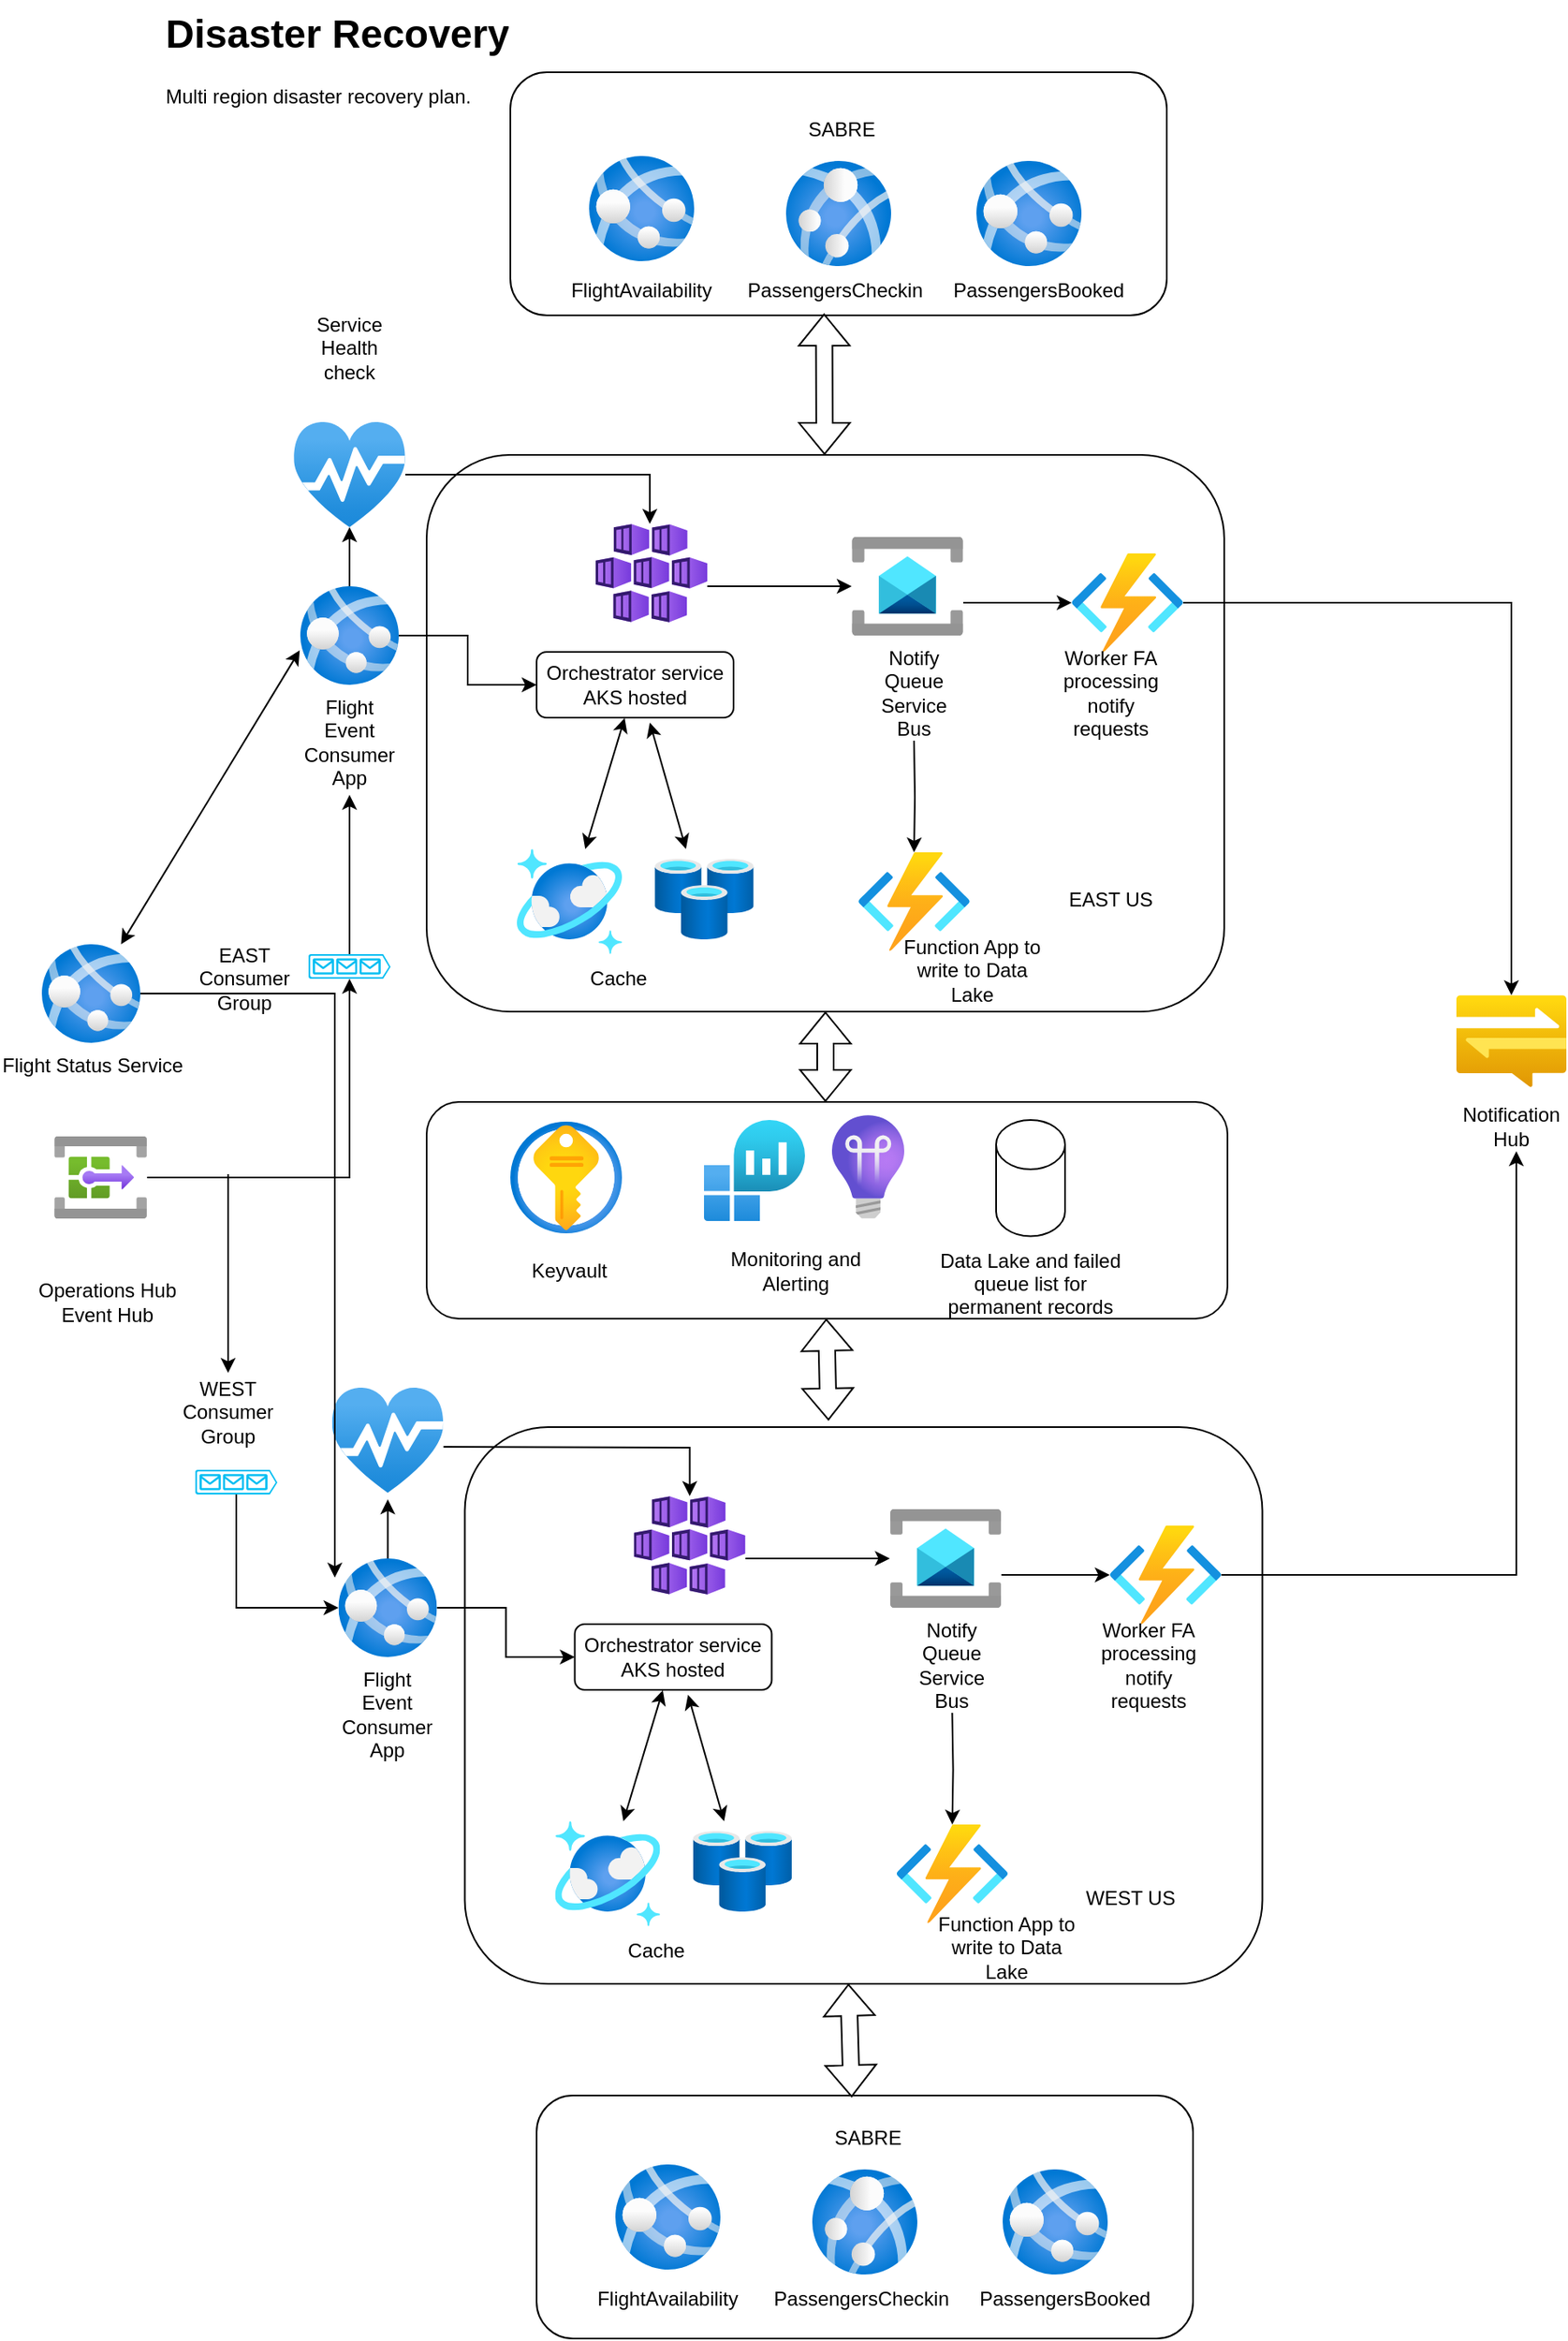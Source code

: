 <mxfile version="28.2.5">
  <diagram id="C5RBs43oDa-KdzZeNtuy" name="Page-1">
    <mxGraphModel grid="1" page="1" gridSize="11" guides="1" tooltips="1" connect="1" arrows="1" fold="1" pageScale="1" pageWidth="827" pageHeight="1169" math="0" shadow="0">
      <root>
        <mxCell id="WIyWlLk6GJQsqaUBKTNV-0" />
        <mxCell id="WIyWlLk6GJQsqaUBKTNV-1" parent="WIyWlLk6GJQsqaUBKTNV-0" />
        <mxCell id="qC6aaCz-V2yhVmoQAuTK-48" value="" style="rounded=1;whiteSpace=wrap;html=1;" vertex="1" parent="WIyWlLk6GJQsqaUBKTNV-1">
          <mxGeometry x="227" y="594" width="488" height="132" as="geometry" />
        </mxCell>
        <mxCell id="FJs2IsX_IAVPDREQglW6-9" value="" style="rounded=1;whiteSpace=wrap;html=1;" vertex="1" parent="WIyWlLk6GJQsqaUBKTNV-1">
          <mxGeometry x="227" y="200" width="486" height="339" as="geometry" />
        </mxCell>
        <mxCell id="WIyWlLk6GJQsqaUBKTNV-7" value="" style="rounded=1;whiteSpace=wrap;html=1;fontSize=12;glass=0;strokeWidth=1;shadow=0;" vertex="1" parent="WIyWlLk6GJQsqaUBKTNV-1">
          <mxGeometry x="278" y="-33" width="400" height="148" as="geometry" />
        </mxCell>
        <mxCell id="WIyWlLk6GJQsqaUBKTNV-12" value="Orchestrator service AKS hosted" style="rounded=1;whiteSpace=wrap;html=1;fontSize=12;glass=0;strokeWidth=1;shadow=0;" vertex="1" parent="WIyWlLk6GJQsqaUBKTNV-1">
          <mxGeometry x="294" y="320" width="120" height="40" as="geometry" />
        </mxCell>
        <mxCell id="FJs2IsX_IAVPDREQglW6-15" value="" style="edgeStyle=orthogonalEdgeStyle;rounded=0;orthogonalLoop=1;jettySize=auto;html=1;" edge="1" parent="WIyWlLk6GJQsqaUBKTNV-1" source="qC6aaCz-V2yhVmoQAuTK-9">
          <mxGeometry relative="1" as="geometry">
            <mxPoint x="180" y="407" as="targetPoint" />
          </mxGeometry>
        </mxCell>
        <mxCell id="ZZRqX1T7qgezjlXLAi40-0" value="" style="image;aspect=fixed;html=1;points=[];align=center;fontSize=12;image=img/lib/azure2/integration/System_Topic.svg;" vertex="1" parent="WIyWlLk6GJQsqaUBKTNV-1">
          <mxGeometry y="615" width="56.67" height="50" as="geometry" />
        </mxCell>
        <mxCell id="ZZRqX1T7qgezjlXLAi40-1" value="Operations Hub&lt;div&gt;Event Hub&lt;/div&gt;" style="text;html=1;align=center;verticalAlign=middle;resizable=0;points=[];autosize=1;strokeColor=none;fillColor=none;" vertex="1" parent="WIyWlLk6GJQsqaUBKTNV-1">
          <mxGeometry x="-23.33" y="696" width="110" height="40" as="geometry" />
        </mxCell>
        <mxCell id="ZZRqX1T7qgezjlXLAi40-2" value="" style="image;aspect=fixed;html=1;points=[];align=center;fontSize=12;image=img/lib/azure2/databases/Azure_Cosmos_DB.svg;" vertex="1" parent="WIyWlLk6GJQsqaUBKTNV-1">
          <mxGeometry x="282" y="440" width="64" height="64" as="geometry" />
        </mxCell>
        <mxCell id="FJs2IsX_IAVPDREQglW6-12" value="" style="edgeStyle=orthogonalEdgeStyle;rounded=0;orthogonalLoop=1;jettySize=auto;html=1;" edge="1" parent="WIyWlLk6GJQsqaUBKTNV-1" source="ZZRqX1T7qgezjlXLAi40-3" target="ZZRqX1T7qgezjlXLAi40-11">
          <mxGeometry relative="1" as="geometry">
            <Array as="points">
              <mxPoint x="410" y="280" />
              <mxPoint x="410" y="280" />
            </Array>
          </mxGeometry>
        </mxCell>
        <mxCell id="ZZRqX1T7qgezjlXLAi40-3" value="" style="image;aspect=fixed;html=1;points=[];align=center;fontSize=12;image=img/lib/azure2/containers/Kubernetes_Services.svg;" vertex="1" parent="WIyWlLk6GJQsqaUBKTNV-1">
          <mxGeometry x="330" y="242" width="68" height="60" as="geometry" />
        </mxCell>
        <mxCell id="FJs2IsX_IAVPDREQglW6-14" value="" style="edgeStyle=orthogonalEdgeStyle;rounded=0;orthogonalLoop=1;jettySize=auto;html=1;" edge="1" parent="WIyWlLk6GJQsqaUBKTNV-1" source="ZZRqX1T7qgezjlXLAi40-4" target="WIyWlLk6GJQsqaUBKTNV-12">
          <mxGeometry relative="1" as="geometry" />
        </mxCell>
        <mxCell id="FJs2IsX_IAVPDREQglW6-17" value="" style="edgeStyle=orthogonalEdgeStyle;rounded=0;orthogonalLoop=1;jettySize=auto;html=1;" edge="1" parent="WIyWlLk6GJQsqaUBKTNV-1" source="ZZRqX1T7qgezjlXLAi40-4" target="ZZRqX1T7qgezjlXLAi40-9">
          <mxGeometry relative="1" as="geometry">
            <Array as="points">
              <mxPoint x="180" y="270" />
              <mxPoint x="180" y="270" />
            </Array>
          </mxGeometry>
        </mxCell>
        <mxCell id="ZZRqX1T7qgezjlXLAi40-4" value="" style="image;aspect=fixed;html=1;points=[];align=center;fontSize=12;image=img/lib/azure2/containers/App_Services.svg;" vertex="1" parent="WIyWlLk6GJQsqaUBKTNV-1">
          <mxGeometry x="150" y="280" width="60" height="60" as="geometry" />
        </mxCell>
        <mxCell id="ZZRqX1T7qgezjlXLAi40-8" value="Flight Event&lt;div&gt;Consumer App&lt;/div&gt;" style="text;html=1;align=center;verticalAlign=middle;whiteSpace=wrap;rounded=0;" vertex="1" parent="WIyWlLk6GJQsqaUBKTNV-1">
          <mxGeometry x="150" y="360" width="60" height="30" as="geometry" />
        </mxCell>
        <mxCell id="FJs2IsX_IAVPDREQglW6-16" value="" style="edgeStyle=orthogonalEdgeStyle;rounded=0;orthogonalLoop=1;jettySize=auto;html=1;" edge="1" parent="WIyWlLk6GJQsqaUBKTNV-1" source="ZZRqX1T7qgezjlXLAi40-9" target="ZZRqX1T7qgezjlXLAi40-3">
          <mxGeometry relative="1" as="geometry">
            <Array as="points">
              <mxPoint x="363" y="212" />
            </Array>
          </mxGeometry>
        </mxCell>
        <mxCell id="ZZRqX1T7qgezjlXLAi40-9" value="" style="image;aspect=fixed;html=1;points=[];align=center;fontSize=12;image=img/lib/azure2/general/Service_Health.svg;" vertex="1" parent="WIyWlLk6GJQsqaUBKTNV-1">
          <mxGeometry x="146" y="180" width="68" height="64" as="geometry" />
        </mxCell>
        <mxCell id="FJs2IsX_IAVPDREQglW6-13" value="" style="edgeStyle=orthogonalEdgeStyle;rounded=0;orthogonalLoop=1;jettySize=auto;html=1;" edge="1" parent="WIyWlLk6GJQsqaUBKTNV-1" source="ZZRqX1T7qgezjlXLAi40-11" target="FJs2IsX_IAVPDREQglW6-11">
          <mxGeometry relative="1" as="geometry">
            <Array as="points">
              <mxPoint x="580" y="290" />
              <mxPoint x="580" y="290" />
            </Array>
          </mxGeometry>
        </mxCell>
        <mxCell id="ZZRqX1T7qgezjlXLAi40-11" value="" style="image;aspect=fixed;html=1;points=[];align=center;fontSize=12;image=img/lib/azure2/integration/Service_Bus.svg;" vertex="1" parent="WIyWlLk6GJQsqaUBKTNV-1">
          <mxGeometry x="486" y="250" width="68" height="60" as="geometry" />
        </mxCell>
        <mxCell id="ZZRqX1T7qgezjlXLAi40-12" value="" style="image;aspect=fixed;html=1;points=[];align=center;fontSize=12;image=img/lib/azure2/app_services/Notification_Hubs.svg;" vertex="1" parent="WIyWlLk6GJQsqaUBKTNV-1">
          <mxGeometry x="854.5" y="529" width="67" height="56.0" as="geometry" />
        </mxCell>
        <mxCell id="FJs2IsX_IAVPDREQglW6-0" value="" style="image;aspect=fixed;html=1;points=[];align=center;fontSize=12;image=img/lib/azure2/compute/App_Services.svg;" vertex="1" parent="WIyWlLk6GJQsqaUBKTNV-1">
          <mxGeometry x="562" y="21" width="64" height="64" as="geometry" />
        </mxCell>
        <mxCell id="FJs2IsX_IAVPDREQglW6-1" value="" style="image;aspect=fixed;html=1;points=[];align=center;fontSize=12;image=img/lib/azure2/compute/App_Services.svg;direction=south;" vertex="1" parent="WIyWlLk6GJQsqaUBKTNV-1">
          <mxGeometry x="446" y="21" width="64" height="64" as="geometry" />
        </mxCell>
        <mxCell id="FJs2IsX_IAVPDREQglW6-2" value="" style="image;aspect=fixed;html=1;points=[];align=center;fontSize=12;image=img/lib/azure2/compute/App_Services.svg;" vertex="1" parent="WIyWlLk6GJQsqaUBKTNV-1">
          <mxGeometry x="326" y="18" width="64" height="64" as="geometry" />
        </mxCell>
        <mxCell id="FJs2IsX_IAVPDREQglW6-25" value="" style="edgeStyle=orthogonalEdgeStyle;rounded=0;orthogonalLoop=1;jettySize=auto;html=1;" edge="1" parent="WIyWlLk6GJQsqaUBKTNV-1" target="FJs2IsX_IAVPDREQglW6-24">
          <mxGeometry relative="1" as="geometry">
            <mxPoint x="524" y="374" as="sourcePoint" />
          </mxGeometry>
        </mxCell>
        <mxCell id="FJs2IsX_IAVPDREQglW6-3" value="Notify Queue&lt;div&gt;Service Bus&lt;/div&gt;" style="text;html=1;align=center;verticalAlign=middle;whiteSpace=wrap;rounded=0;" vertex="1" parent="WIyWlLk6GJQsqaUBKTNV-1">
          <mxGeometry x="494" y="330" width="60" height="30" as="geometry" />
        </mxCell>
        <mxCell id="FJs2IsX_IAVPDREQglW6-4" value="PassengersBooked" style="text;html=1;align=center;verticalAlign=middle;whiteSpace=wrap;rounded=0;" vertex="1" parent="WIyWlLk6GJQsqaUBKTNV-1">
          <mxGeometry x="570" y="85" width="60" height="30" as="geometry" />
        </mxCell>
        <mxCell id="FJs2IsX_IAVPDREQglW6-5" value="PassengersCheckin" style="text;html=1;align=center;verticalAlign=middle;whiteSpace=wrap;rounded=0;" vertex="1" parent="WIyWlLk6GJQsqaUBKTNV-1">
          <mxGeometry x="446" y="85" width="60" height="30" as="geometry" />
        </mxCell>
        <mxCell id="FJs2IsX_IAVPDREQglW6-6" value="FlightAvailability" style="text;html=1;align=center;verticalAlign=middle;whiteSpace=wrap;rounded=0;" vertex="1" parent="WIyWlLk6GJQsqaUBKTNV-1">
          <mxGeometry x="298" y="85" width="120" height="30" as="geometry" />
        </mxCell>
        <mxCell id="FJs2IsX_IAVPDREQglW6-8" value="SABRE" style="text;html=1;align=center;verticalAlign=middle;whiteSpace=wrap;rounded=0;" vertex="1" parent="WIyWlLk6GJQsqaUBKTNV-1">
          <mxGeometry x="450" y="-13" width="60" height="30" as="geometry" />
        </mxCell>
        <mxCell id="FJs2IsX_IAVPDREQglW6-19" value="" style="edgeStyle=orthogonalEdgeStyle;rounded=0;orthogonalLoop=1;jettySize=auto;html=1;" edge="1" parent="WIyWlLk6GJQsqaUBKTNV-1" source="FJs2IsX_IAVPDREQglW6-11" target="ZZRqX1T7qgezjlXLAi40-12">
          <mxGeometry relative="1" as="geometry" />
        </mxCell>
        <mxCell id="FJs2IsX_IAVPDREQglW6-11" value="" style="image;aspect=fixed;html=1;points=[];align=center;fontSize=12;image=img/lib/azure2/compute/Function_Apps.svg;" vertex="1" parent="WIyWlLk6GJQsqaUBKTNV-1">
          <mxGeometry x="620" y="260" width="68" height="60" as="geometry" />
        </mxCell>
        <mxCell id="FJs2IsX_IAVPDREQglW6-18" value="Service Health check" style="text;html=1;align=center;verticalAlign=middle;whiteSpace=wrap;rounded=0;" vertex="1" parent="WIyWlLk6GJQsqaUBKTNV-1">
          <mxGeometry x="150" y="120" width="60" height="30" as="geometry" />
        </mxCell>
        <mxCell id="FJs2IsX_IAVPDREQglW6-20" value="Worker FA&lt;br&gt;processing notify requests" style="text;html=1;align=center;verticalAlign=middle;whiteSpace=wrap;rounded=0;" vertex="1" parent="WIyWlLk6GJQsqaUBKTNV-1">
          <mxGeometry x="614" y="330" width="60" height="30" as="geometry" />
        </mxCell>
        <mxCell id="FJs2IsX_IAVPDREQglW6-21" value="Notification Hub" style="text;html=1;align=center;verticalAlign=middle;whiteSpace=wrap;rounded=0;" vertex="1" parent="WIyWlLk6GJQsqaUBKTNV-1">
          <mxGeometry x="858" y="594" width="60" height="30" as="geometry" />
        </mxCell>
        <mxCell id="FJs2IsX_IAVPDREQglW6-24" value="" style="image;aspect=fixed;html=1;points=[];align=center;fontSize=12;image=img/lib/azure2/compute/Function_Apps.svg;" vertex="1" parent="WIyWlLk6GJQsqaUBKTNV-1">
          <mxGeometry x="490" y="442" width="68" height="60" as="geometry" />
        </mxCell>
        <mxCell id="FJs2IsX_IAVPDREQglW6-26" value="" style="image;aspect=fixed;html=1;points=[];align=center;fontSize=12;image=img/lib/azure2/databases/Cache_Redis.svg;" vertex="1" parent="WIyWlLk6GJQsqaUBKTNV-1">
          <mxGeometry x="366" y="446" width="60.31" height="49" as="geometry" />
        </mxCell>
        <mxCell id="FJs2IsX_IAVPDREQglW6-27" value="" style="shape=cylinder3;whiteSpace=wrap;html=1;boundedLbl=1;backgroundOutline=1;size=15;" vertex="1" parent="WIyWlLk6GJQsqaUBKTNV-1">
          <mxGeometry x="574" y="605" width="42" height="70.75" as="geometry" />
        </mxCell>
        <mxCell id="FJs2IsX_IAVPDREQglW6-28" value="" style="image;aspect=fixed;html=1;points=[];align=center;fontSize=12;image=img/lib/azure2/security/Key_Vaults.svg;" vertex="1" parent="WIyWlLk6GJQsqaUBKTNV-1">
          <mxGeometry x="278" y="606" width="68" height="68" as="geometry" />
        </mxCell>
        <mxCell id="FJs2IsX_IAVPDREQglW6-29" value="" style="image;aspect=fixed;html=1;points=[];align=center;fontSize=12;image=img/lib/azure2/devops/Application_Insights.svg;" vertex="1" parent="WIyWlLk6GJQsqaUBKTNV-1">
          <mxGeometry x="474" y="602" width="44" height="63" as="geometry" />
        </mxCell>
        <mxCell id="FJs2IsX_IAVPDREQglW6-30" value="" style="image;aspect=fixed;html=1;points=[];align=center;fontSize=12;image=img/lib/azure2/analytics/Log_Analytics_Workspaces.svg;" vertex="1" parent="WIyWlLk6GJQsqaUBKTNV-1">
          <mxGeometry x="396" y="605" width="61.5" height="61.5" as="geometry" />
        </mxCell>
        <mxCell id="FJs2IsX_IAVPDREQglW6-33" value="Data Lake and failed queue list for permanent records&lt;div&gt;&lt;br&gt;&lt;div&gt;&lt;br&gt;&lt;/div&gt;&lt;/div&gt;" style="text;html=1;align=center;verticalAlign=middle;whiteSpace=wrap;rounded=0;" vertex="1" parent="WIyWlLk6GJQsqaUBKTNV-1">
          <mxGeometry x="530" y="704" width="130" height="30" as="geometry" />
        </mxCell>
        <mxCell id="FJs2IsX_IAVPDREQglW6-39" value="Cache" style="text;html=1;align=center;verticalAlign=middle;whiteSpace=wrap;rounded=0;" vertex="1" parent="WIyWlLk6GJQsqaUBKTNV-1">
          <mxGeometry x="314" y="504" width="60" height="30" as="geometry" />
        </mxCell>
        <mxCell id="FJs2IsX_IAVPDREQglW6-41" value="" style="endArrow=classic;startArrow=classic;html=1;rounded=0;entryX=0.447;entryY=1.005;entryDx=0;entryDy=0;entryPerimeter=0;" edge="1" parent="WIyWlLk6GJQsqaUBKTNV-1" source="ZZRqX1T7qgezjlXLAi40-2" target="WIyWlLk6GJQsqaUBKTNV-12">
          <mxGeometry width="50" height="50" relative="1" as="geometry">
            <mxPoint x="385" y="314" as="sourcePoint" />
            <mxPoint x="435" y="264" as="targetPoint" />
          </mxGeometry>
        </mxCell>
        <mxCell id="FJs2IsX_IAVPDREQglW6-42" value="" style="endArrow=classic;startArrow=classic;html=1;rounded=0;" edge="1" parent="WIyWlLk6GJQsqaUBKTNV-1">
          <mxGeometry width="50" height="50" relative="1" as="geometry">
            <mxPoint x="363" y="363" as="sourcePoint" />
            <mxPoint x="385" y="440" as="targetPoint" />
          </mxGeometry>
        </mxCell>
        <mxCell id="FJs2IsX_IAVPDREQglW6-43" value="Monitoring and Alerting" style="text;html=1;align=center;verticalAlign=middle;whiteSpace=wrap;rounded=0;" vertex="1" parent="WIyWlLk6GJQsqaUBKTNV-1">
          <mxGeometry x="402" y="682" width="100" height="30" as="geometry" />
        </mxCell>
        <mxCell id="qC6aaCz-V2yhVmoQAuTK-1" value="" style="rounded=1;whiteSpace=wrap;html=1;fontSize=12;glass=0;strokeWidth=1;shadow=0;" vertex="1" parent="WIyWlLk6GJQsqaUBKTNV-1">
          <mxGeometry x="294" y="1199" width="400" height="148" as="geometry" />
        </mxCell>
        <mxCell id="qC6aaCz-V2yhVmoQAuTK-2" value="" style="image;aspect=fixed;html=1;points=[];align=center;fontSize=12;image=img/lib/azure2/compute/App_Services.svg;" vertex="1" parent="WIyWlLk6GJQsqaUBKTNV-1">
          <mxGeometry x="578" y="1244" width="64" height="64" as="geometry" />
        </mxCell>
        <mxCell id="qC6aaCz-V2yhVmoQAuTK-3" value="" style="image;aspect=fixed;html=1;points=[];align=center;fontSize=12;image=img/lib/azure2/compute/App_Services.svg;direction=south;" vertex="1" parent="WIyWlLk6GJQsqaUBKTNV-1">
          <mxGeometry x="462" y="1244" width="64" height="64" as="geometry" />
        </mxCell>
        <mxCell id="qC6aaCz-V2yhVmoQAuTK-4" value="" style="image;aspect=fixed;html=1;points=[];align=center;fontSize=12;image=img/lib/azure2/compute/App_Services.svg;" vertex="1" parent="WIyWlLk6GJQsqaUBKTNV-1">
          <mxGeometry x="342" y="1241" width="64" height="64" as="geometry" />
        </mxCell>
        <mxCell id="qC6aaCz-V2yhVmoQAuTK-5" value="PassengersBooked" style="text;html=1;align=center;verticalAlign=middle;whiteSpace=wrap;rounded=0;" vertex="1" parent="WIyWlLk6GJQsqaUBKTNV-1">
          <mxGeometry x="586" y="1308" width="60" height="30" as="geometry" />
        </mxCell>
        <mxCell id="qC6aaCz-V2yhVmoQAuTK-6" value="PassengersCheckin" style="text;html=1;align=center;verticalAlign=middle;whiteSpace=wrap;rounded=0;" vertex="1" parent="WIyWlLk6GJQsqaUBKTNV-1">
          <mxGeometry x="462" y="1308" width="60" height="30" as="geometry" />
        </mxCell>
        <mxCell id="qC6aaCz-V2yhVmoQAuTK-7" value="FlightAvailability" style="text;html=1;align=center;verticalAlign=middle;whiteSpace=wrap;rounded=0;" vertex="1" parent="WIyWlLk6GJQsqaUBKTNV-1">
          <mxGeometry x="314" y="1308" width="120" height="30" as="geometry" />
        </mxCell>
        <mxCell id="qC6aaCz-V2yhVmoQAuTK-8" value="SABRE" style="text;html=1;align=center;verticalAlign=middle;whiteSpace=wrap;rounded=0;" vertex="1" parent="WIyWlLk6GJQsqaUBKTNV-1">
          <mxGeometry x="466" y="1210" width="60" height="30" as="geometry" />
        </mxCell>
        <mxCell id="qC6aaCz-V2yhVmoQAuTK-10" value="" style="edgeStyle=orthogonalEdgeStyle;rounded=0;orthogonalLoop=1;jettySize=auto;html=1;" edge="1" parent="WIyWlLk6GJQsqaUBKTNV-1" source="ZZRqX1T7qgezjlXLAi40-0" target="qC6aaCz-V2yhVmoQAuTK-9">
          <mxGeometry relative="1" as="geometry">
            <mxPoint x="57" y="640" as="sourcePoint" />
            <mxPoint x="180" y="407" as="targetPoint" />
          </mxGeometry>
        </mxCell>
        <mxCell id="qC6aaCz-V2yhVmoQAuTK-9" value="" style="verticalLabelPosition=bottom;html=1;verticalAlign=top;align=center;strokeColor=none;fillColor=#00BEF2;shape=mxgraph.azure.queue_generic;pointerEvents=1;" vertex="1" parent="WIyWlLk6GJQsqaUBKTNV-1">
          <mxGeometry x="155" y="504" width="50" height="15" as="geometry" />
        </mxCell>
        <mxCell id="qC6aaCz-V2yhVmoQAuTK-11" value="Keyvault" style="text;html=1;align=center;verticalAlign=middle;whiteSpace=wrap;rounded=0;" vertex="1" parent="WIyWlLk6GJQsqaUBKTNV-1">
          <mxGeometry x="284" y="682" width="60" height="30" as="geometry" />
        </mxCell>
        <mxCell id="qC6aaCz-V2yhVmoQAuTK-12" value="" style="shape=flexArrow;endArrow=classic;startArrow=classic;html=1;rounded=0;entryX=0.478;entryY=0.993;entryDx=0;entryDy=0;entryPerimeter=0;" edge="1" parent="WIyWlLk6GJQsqaUBKTNV-1" source="FJs2IsX_IAVPDREQglW6-9" target="WIyWlLk6GJQsqaUBKTNV-7">
          <mxGeometry width="100" height="100" relative="1" as="geometry">
            <mxPoint x="382" y="310" as="sourcePoint" />
            <mxPoint x="482" y="210" as="targetPoint" />
          </mxGeometry>
        </mxCell>
        <mxCell id="qC6aaCz-V2yhVmoQAuTK-13" value="EAST Consumer Group" style="text;html=1;align=center;verticalAlign=middle;whiteSpace=wrap;rounded=0;" vertex="1" parent="WIyWlLk6GJQsqaUBKTNV-1">
          <mxGeometry x="86" y="504" width="60" height="30" as="geometry" />
        </mxCell>
        <mxCell id="qC6aaCz-V2yhVmoQAuTK-14" value="" style="rounded=1;whiteSpace=wrap;html=1;" vertex="1" parent="WIyWlLk6GJQsqaUBKTNV-1">
          <mxGeometry x="250.25" y="792" width="486" height="339" as="geometry" />
        </mxCell>
        <mxCell id="qC6aaCz-V2yhVmoQAuTK-15" value="Orchestrator service AKS hosted" style="rounded=1;whiteSpace=wrap;html=1;fontSize=12;glass=0;strokeWidth=1;shadow=0;" vertex="1" parent="WIyWlLk6GJQsqaUBKTNV-1">
          <mxGeometry x="317.25" y="912" width="120" height="40" as="geometry" />
        </mxCell>
        <mxCell id="qC6aaCz-V2yhVmoQAuTK-17" value="" style="image;aspect=fixed;html=1;points=[];align=center;fontSize=12;image=img/lib/azure2/databases/Azure_Cosmos_DB.svg;" vertex="1" parent="WIyWlLk6GJQsqaUBKTNV-1">
          <mxGeometry x="305.25" y="1032" width="64" height="64" as="geometry" />
        </mxCell>
        <mxCell id="qC6aaCz-V2yhVmoQAuTK-18" value="" style="edgeStyle=orthogonalEdgeStyle;rounded=0;orthogonalLoop=1;jettySize=auto;html=1;" edge="1" parent="WIyWlLk6GJQsqaUBKTNV-1" source="qC6aaCz-V2yhVmoQAuTK-19" target="qC6aaCz-V2yhVmoQAuTK-27">
          <mxGeometry relative="1" as="geometry">
            <Array as="points">
              <mxPoint x="433.25" y="872" />
              <mxPoint x="433.25" y="872" />
            </Array>
          </mxGeometry>
        </mxCell>
        <mxCell id="qC6aaCz-V2yhVmoQAuTK-19" value="" style="image;aspect=fixed;html=1;points=[];align=center;fontSize=12;image=img/lib/azure2/containers/Kubernetes_Services.svg;" vertex="1" parent="WIyWlLk6GJQsqaUBKTNV-1">
          <mxGeometry x="353.25" y="834" width="68" height="60" as="geometry" />
        </mxCell>
        <mxCell id="qC6aaCz-V2yhVmoQAuTK-20" value="" style="edgeStyle=orthogonalEdgeStyle;rounded=0;orthogonalLoop=1;jettySize=auto;html=1;" edge="1" parent="WIyWlLk6GJQsqaUBKTNV-1" source="qC6aaCz-V2yhVmoQAuTK-22" target="qC6aaCz-V2yhVmoQAuTK-15">
          <mxGeometry relative="1" as="geometry" />
        </mxCell>
        <mxCell id="qC6aaCz-V2yhVmoQAuTK-21" value="" style="edgeStyle=orthogonalEdgeStyle;rounded=0;orthogonalLoop=1;jettySize=auto;html=1;" edge="1" parent="WIyWlLk6GJQsqaUBKTNV-1" source="qC6aaCz-V2yhVmoQAuTK-22">
          <mxGeometry relative="1" as="geometry">
            <Array as="points">
              <mxPoint x="203.25" y="862" />
              <mxPoint x="203.25" y="862" />
            </Array>
            <mxPoint x="203.3" y="836" as="targetPoint" />
          </mxGeometry>
        </mxCell>
        <mxCell id="qC6aaCz-V2yhVmoQAuTK-22" value="" style="image;aspect=fixed;html=1;points=[];align=center;fontSize=12;image=img/lib/azure2/containers/App_Services.svg;" vertex="1" parent="WIyWlLk6GJQsqaUBKTNV-1">
          <mxGeometry x="173.25" y="872" width="60" height="60" as="geometry" />
        </mxCell>
        <mxCell id="qC6aaCz-V2yhVmoQAuTK-23" value="Flight Event&lt;div&gt;Consumer App&lt;/div&gt;" style="text;html=1;align=center;verticalAlign=middle;whiteSpace=wrap;rounded=0;" vertex="1" parent="WIyWlLk6GJQsqaUBKTNV-1">
          <mxGeometry x="173.25" y="952" width="60" height="30" as="geometry" />
        </mxCell>
        <mxCell id="qC6aaCz-V2yhVmoQAuTK-24" value="" style="edgeStyle=orthogonalEdgeStyle;rounded=0;orthogonalLoop=1;jettySize=auto;html=1;" edge="1" parent="WIyWlLk6GJQsqaUBKTNV-1" target="qC6aaCz-V2yhVmoQAuTK-19">
          <mxGeometry relative="1" as="geometry">
            <mxPoint x="237.25" y="804" as="sourcePoint" />
          </mxGeometry>
        </mxCell>
        <mxCell id="qC6aaCz-V2yhVmoQAuTK-25" value="" style="image;aspect=fixed;html=1;points=[];align=center;fontSize=12;image=img/lib/azure2/general/Service_Health.svg;" vertex="1" parent="WIyWlLk6GJQsqaUBKTNV-1">
          <mxGeometry x="169.25" y="768" width="68" height="64" as="geometry" />
        </mxCell>
        <mxCell id="qC6aaCz-V2yhVmoQAuTK-26" value="" style="edgeStyle=orthogonalEdgeStyle;rounded=0;orthogonalLoop=1;jettySize=auto;html=1;" edge="1" parent="WIyWlLk6GJQsqaUBKTNV-1" source="qC6aaCz-V2yhVmoQAuTK-27" target="qC6aaCz-V2yhVmoQAuTK-30">
          <mxGeometry relative="1" as="geometry">
            <Array as="points">
              <mxPoint x="603.25" y="882" />
              <mxPoint x="603.25" y="882" />
            </Array>
          </mxGeometry>
        </mxCell>
        <mxCell id="qC6aaCz-V2yhVmoQAuTK-27" value="" style="image;aspect=fixed;html=1;points=[];align=center;fontSize=12;image=img/lib/azure2/integration/Service_Bus.svg;" vertex="1" parent="WIyWlLk6GJQsqaUBKTNV-1">
          <mxGeometry x="509.25" y="842" width="68" height="60" as="geometry" />
        </mxCell>
        <mxCell id="qC6aaCz-V2yhVmoQAuTK-28" value="" style="edgeStyle=orthogonalEdgeStyle;rounded=0;orthogonalLoop=1;jettySize=auto;html=1;" edge="1" parent="WIyWlLk6GJQsqaUBKTNV-1" target="qC6aaCz-V2yhVmoQAuTK-32">
          <mxGeometry relative="1" as="geometry">
            <mxPoint x="547.25" y="966" as="sourcePoint" />
          </mxGeometry>
        </mxCell>
        <mxCell id="qC6aaCz-V2yhVmoQAuTK-29" value="Notify Queue&lt;div&gt;Service Bus&lt;/div&gt;" style="text;html=1;align=center;verticalAlign=middle;whiteSpace=wrap;rounded=0;" vertex="1" parent="WIyWlLk6GJQsqaUBKTNV-1">
          <mxGeometry x="517.25" y="922" width="60" height="30" as="geometry" />
        </mxCell>
        <mxCell id="qC6aaCz-V2yhVmoQAuTK-45" style="edgeStyle=orthogonalEdgeStyle;rounded=0;orthogonalLoop=1;jettySize=auto;html=1;" edge="1" parent="WIyWlLk6GJQsqaUBKTNV-1" source="qC6aaCz-V2yhVmoQAuTK-30" target="FJs2IsX_IAVPDREQglW6-21">
          <mxGeometry relative="1" as="geometry">
            <Array as="points">
              <mxPoint x="891" y="882" />
            </Array>
          </mxGeometry>
        </mxCell>
        <mxCell id="qC6aaCz-V2yhVmoQAuTK-30" value="" style="image;aspect=fixed;html=1;points=[];align=center;fontSize=12;image=img/lib/azure2/compute/Function_Apps.svg;" vertex="1" parent="WIyWlLk6GJQsqaUBKTNV-1">
          <mxGeometry x="643.25" y="852" width="68" height="60" as="geometry" />
        </mxCell>
        <mxCell id="qC6aaCz-V2yhVmoQAuTK-31" value="Worker FA&lt;br&gt;processing notify requests" style="text;html=1;align=center;verticalAlign=middle;whiteSpace=wrap;rounded=0;" vertex="1" parent="WIyWlLk6GJQsqaUBKTNV-1">
          <mxGeometry x="637.25" y="922" width="60" height="30" as="geometry" />
        </mxCell>
        <mxCell id="qC6aaCz-V2yhVmoQAuTK-32" value="" style="image;aspect=fixed;html=1;points=[];align=center;fontSize=12;image=img/lib/azure2/compute/Function_Apps.svg;" vertex="1" parent="WIyWlLk6GJQsqaUBKTNV-1">
          <mxGeometry x="513.25" y="1034" width="68" height="60" as="geometry" />
        </mxCell>
        <mxCell id="qC6aaCz-V2yhVmoQAuTK-33" value="" style="image;aspect=fixed;html=1;points=[];align=center;fontSize=12;image=img/lib/azure2/databases/Cache_Redis.svg;" vertex="1" parent="WIyWlLk6GJQsqaUBKTNV-1">
          <mxGeometry x="389.25" y="1038" width="60.31" height="49" as="geometry" />
        </mxCell>
        <mxCell id="qC6aaCz-V2yhVmoQAuTK-34" value="Cache" style="text;html=1;align=center;verticalAlign=middle;whiteSpace=wrap;rounded=0;" vertex="1" parent="WIyWlLk6GJQsqaUBKTNV-1">
          <mxGeometry x="337.25" y="1096" width="60" height="30" as="geometry" />
        </mxCell>
        <mxCell id="qC6aaCz-V2yhVmoQAuTK-35" value="" style="endArrow=classic;startArrow=classic;html=1;rounded=0;entryX=0.447;entryY=1.005;entryDx=0;entryDy=0;entryPerimeter=0;" edge="1" parent="WIyWlLk6GJQsqaUBKTNV-1" source="qC6aaCz-V2yhVmoQAuTK-17" target="qC6aaCz-V2yhVmoQAuTK-15">
          <mxGeometry width="50" height="50" relative="1" as="geometry">
            <mxPoint x="408.25" y="906" as="sourcePoint" />
            <mxPoint x="458.25" y="856" as="targetPoint" />
          </mxGeometry>
        </mxCell>
        <mxCell id="qC6aaCz-V2yhVmoQAuTK-36" value="" style="endArrow=classic;startArrow=classic;html=1;rounded=0;" edge="1" parent="WIyWlLk6GJQsqaUBKTNV-1">
          <mxGeometry width="50" height="50" relative="1" as="geometry">
            <mxPoint x="386.25" y="955" as="sourcePoint" />
            <mxPoint x="408.25" y="1032" as="targetPoint" />
          </mxGeometry>
        </mxCell>
        <mxCell id="qC6aaCz-V2yhVmoQAuTK-37" value="" style="verticalLabelPosition=bottom;html=1;verticalAlign=top;align=center;strokeColor=none;fillColor=#00BEF2;shape=mxgraph.azure.queue_generic;pointerEvents=1;" vertex="1" parent="WIyWlLk6GJQsqaUBKTNV-1">
          <mxGeometry x="86" y="818" width="50" height="15" as="geometry" />
        </mxCell>
        <mxCell id="qC6aaCz-V2yhVmoQAuTK-38" value="WEST Consumer Group" style="text;html=1;align=center;verticalAlign=middle;whiteSpace=wrap;rounded=0;" vertex="1" parent="WIyWlLk6GJQsqaUBKTNV-1">
          <mxGeometry x="76" y="768" width="60" height="30" as="geometry" />
        </mxCell>
        <mxCell id="qC6aaCz-V2yhVmoQAuTK-40" value="" style="endArrow=classic;html=1;rounded=0;" edge="1" parent="WIyWlLk6GJQsqaUBKTNV-1">
          <mxGeometry width="50" height="50" relative="1" as="geometry">
            <mxPoint x="106" y="638" as="sourcePoint" />
            <mxPoint x="106" y="759" as="targetPoint" />
          </mxGeometry>
        </mxCell>
        <mxCell id="qC6aaCz-V2yhVmoQAuTK-44" value="" style="shape=flexArrow;endArrow=classic;startArrow=classic;html=1;rounded=0;entryX=0.5;entryY=1;entryDx=0;entryDy=0;" edge="1" parent="WIyWlLk6GJQsqaUBKTNV-1" target="FJs2IsX_IAVPDREQglW6-9">
          <mxGeometry width="100" height="100" relative="1" as="geometry">
            <mxPoint x="470" y="594" as="sourcePoint" />
            <mxPoint x="476.75" y="550" as="targetPoint" />
          </mxGeometry>
        </mxCell>
        <mxCell id="qC6aaCz-V2yhVmoQAuTK-46" value="" style="shape=flexArrow;endArrow=classic;startArrow=classic;html=1;rounded=0;exitX=0.456;exitY=-0.012;exitDx=0;exitDy=0;exitPerimeter=0;" edge="1" parent="WIyWlLk6GJQsqaUBKTNV-1" source="qC6aaCz-V2yhVmoQAuTK-14">
          <mxGeometry width="100" height="100" relative="1" as="geometry">
            <mxPoint x="470.5" y="767" as="sourcePoint" />
            <mxPoint x="470.5" y="726" as="targetPoint" />
          </mxGeometry>
        </mxCell>
        <mxCell id="qC6aaCz-V2yhVmoQAuTK-47" value="" style="shape=flexArrow;endArrow=classic;startArrow=classic;html=1;rounded=0;exitX=0.48;exitY=0.007;exitDx=0;exitDy=0;exitPerimeter=0;entryX=0.481;entryY=1;entryDx=0;entryDy=0;entryPerimeter=0;" edge="1" parent="WIyWlLk6GJQsqaUBKTNV-1" source="qC6aaCz-V2yhVmoQAuTK-1" target="qC6aaCz-V2yhVmoQAuTK-14">
          <mxGeometry width="100" height="100" relative="1" as="geometry">
            <mxPoint x="490" y="1201.056" as="sourcePoint" />
            <mxPoint x="495" y="1107" as="targetPoint" />
          </mxGeometry>
        </mxCell>
        <mxCell id="qC6aaCz-V2yhVmoQAuTK-52" value="" style="endArrow=classic;html=1;rounded=0;exitX=0.5;exitY=1;exitDx=0;exitDy=0;exitPerimeter=0;" edge="1" parent="WIyWlLk6GJQsqaUBKTNV-1" source="qC6aaCz-V2yhVmoQAuTK-37" target="qC6aaCz-V2yhVmoQAuTK-22">
          <mxGeometry width="50" height="50" relative="1" as="geometry">
            <mxPoint x="56.67" y="932" as="sourcePoint" />
            <mxPoint x="106.67" y="882" as="targetPoint" />
            <Array as="points">
              <mxPoint x="111" y="902" />
            </Array>
          </mxGeometry>
        </mxCell>
        <mxCell id="qC6aaCz-V2yhVmoQAuTK-53" value="&lt;h1 style=&quot;margin-top: 0px;&quot;&gt;Disaster Recovery&lt;/h1&gt;&lt;div&gt;Multi region disaster recovery plan.&lt;/div&gt;" style="text;html=1;whiteSpace=wrap;overflow=hidden;rounded=0;" vertex="1" parent="WIyWlLk6GJQsqaUBKTNV-1">
          <mxGeometry x="66" y="-77" width="220" height="120" as="geometry" />
        </mxCell>
        <mxCell id="qC6aaCz-V2yhVmoQAuTK-54" value="WEST US" style="text;html=1;align=center;verticalAlign=middle;whiteSpace=wrap;rounded=0;" vertex="1" parent="WIyWlLk6GJQsqaUBKTNV-1">
          <mxGeometry x="626" y="1064" width="60" height="30" as="geometry" />
        </mxCell>
        <mxCell id="qC6aaCz-V2yhVmoQAuTK-55" value="EAST US" style="text;html=1;align=center;verticalAlign=middle;whiteSpace=wrap;rounded=0;" vertex="1" parent="WIyWlLk6GJQsqaUBKTNV-1">
          <mxGeometry x="614" y="455.5" width="60" height="30" as="geometry" />
        </mxCell>
        <mxCell id="qC6aaCz-V2yhVmoQAuTK-56" value="Function App to write to Data Lake" style="text;html=1;align=center;verticalAlign=middle;whiteSpace=wrap;rounded=0;" vertex="1" parent="WIyWlLk6GJQsqaUBKTNV-1">
          <mxGeometry x="514" y="499" width="91" height="30" as="geometry" />
        </mxCell>
        <mxCell id="qC6aaCz-V2yhVmoQAuTK-57" value="Function App to write to Data Lake" style="text;html=1;align=center;verticalAlign=middle;whiteSpace=wrap;rounded=0;" vertex="1" parent="WIyWlLk6GJQsqaUBKTNV-1">
          <mxGeometry x="535" y="1094" width="91" height="30" as="geometry" />
        </mxCell>
        <mxCell id="Do7JxtsmqixvOymnNRPH-0" value="Flight Status Service" style="image;aspect=fixed;html=1;points=[];align=center;fontSize=12;image=img/lib/azure2/containers/App_Services.svg;" vertex="1" parent="WIyWlLk6GJQsqaUBKTNV-1">
          <mxGeometry x="-7.5" y="498" width="60" height="60" as="geometry" />
        </mxCell>
        <mxCell id="Do7JxtsmqixvOymnNRPH-1" value="" style="endArrow=classic;startArrow=classic;html=1;rounded=0;entryX=-0.006;entryY=0.65;entryDx=0;entryDy=0;entryPerimeter=0;" edge="1" parent="WIyWlLk6GJQsqaUBKTNV-1" source="Do7JxtsmqixvOymnNRPH-0" target="ZZRqX1T7qgezjlXLAi40-4">
          <mxGeometry width="50" height="50" relative="1" as="geometry">
            <mxPoint x="61.83" y="502.5" as="sourcePoint" />
            <mxPoint x="219.5" y="407" as="targetPoint" />
          </mxGeometry>
        </mxCell>
        <mxCell id="Do7JxtsmqixvOymnNRPH-2" style="edgeStyle=orthogonalEdgeStyle;rounded=0;orthogonalLoop=1;jettySize=auto;html=1;entryX=-0.037;entryY=0.194;entryDx=0;entryDy=0;entryPerimeter=0;" edge="1" parent="WIyWlLk6GJQsqaUBKTNV-1" source="Do7JxtsmqixvOymnNRPH-0" target="qC6aaCz-V2yhVmoQAuTK-22">
          <mxGeometry relative="1" as="geometry" />
        </mxCell>
      </root>
    </mxGraphModel>
  </diagram>
</mxfile>
